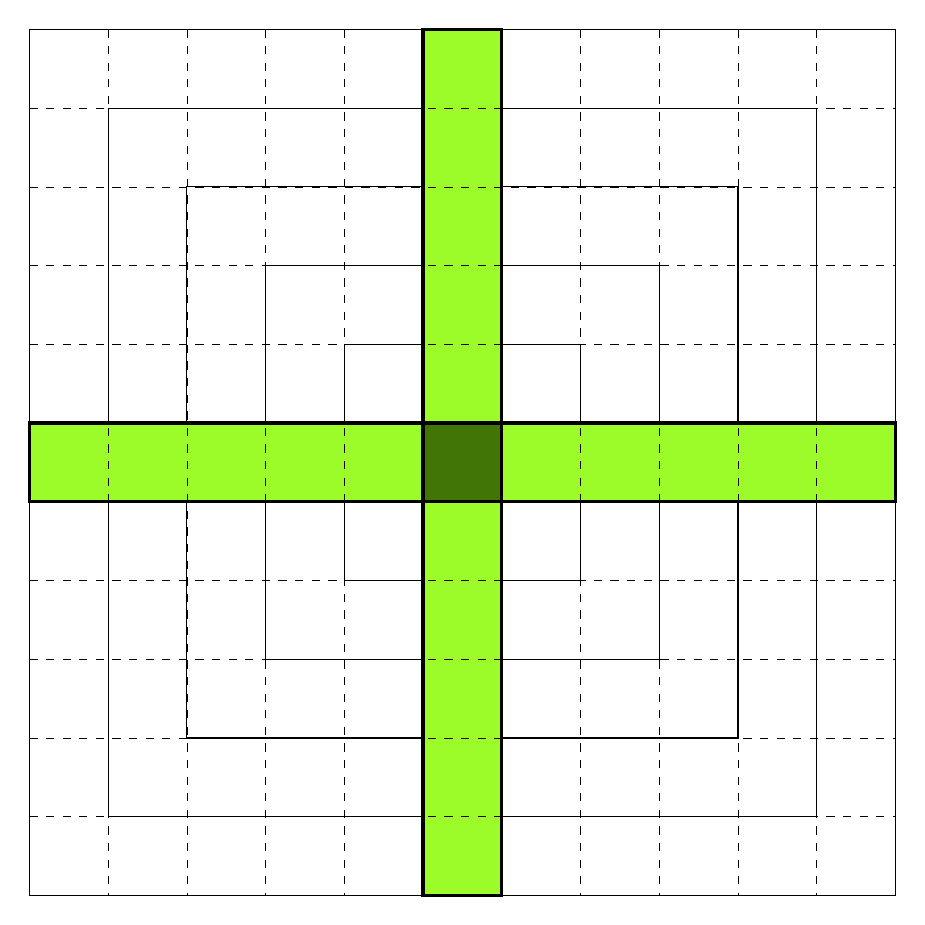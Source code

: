 \begin{tikzpicture}[yscale=-1,xscale=1]
    \draw (0,0) rectangle (11,11);
    \draw (1,1) rectangle (10,10);
    \draw (2,2) rectangle (9,9);
    \draw (3,3) rectangle (8,8);
    \draw (4,4) rectangle (7,7);

    \draw[fill={rgb, 255:red, 155; green, 252; blue, 42 }  ,fill opacity=1, very thick  ] (6,5) rectangle (11,6);

    \draw[fill={rgb, 255:red, 155; green, 252; blue, 42 }  ,fill opacity=1, very thick  ] (5,6) rectangle (6,11);
    \draw[fill={rgb, 255:red, 155; green, 252; blue, 42 }  ,fill opacity=1, very thick  ] (5,5) rectangle (0,6);
    \draw[fill={rgb, 255:red, 155; green, 252; blue, 42 }  ,fill opacity=1, very thick  ] (5,5) rectangle (6,0);

    \draw[fill={rgb, 255:red, 65; green, 117; blue, 5 }  ,fill opacity=1, very thick  ] (5,5) rectangle (6,6);


    \begin{scope}[every path/.style={very thin, dashed}]
        \foreach \i in {0,...,11} {
            \draw   (\i,0) -- (\i,11);
        }
        \foreach \i in {0,...,11} {
            \draw   (0,\i) -- (11,\i);
        }
    \end{scope}
    
\end{tikzpicture}